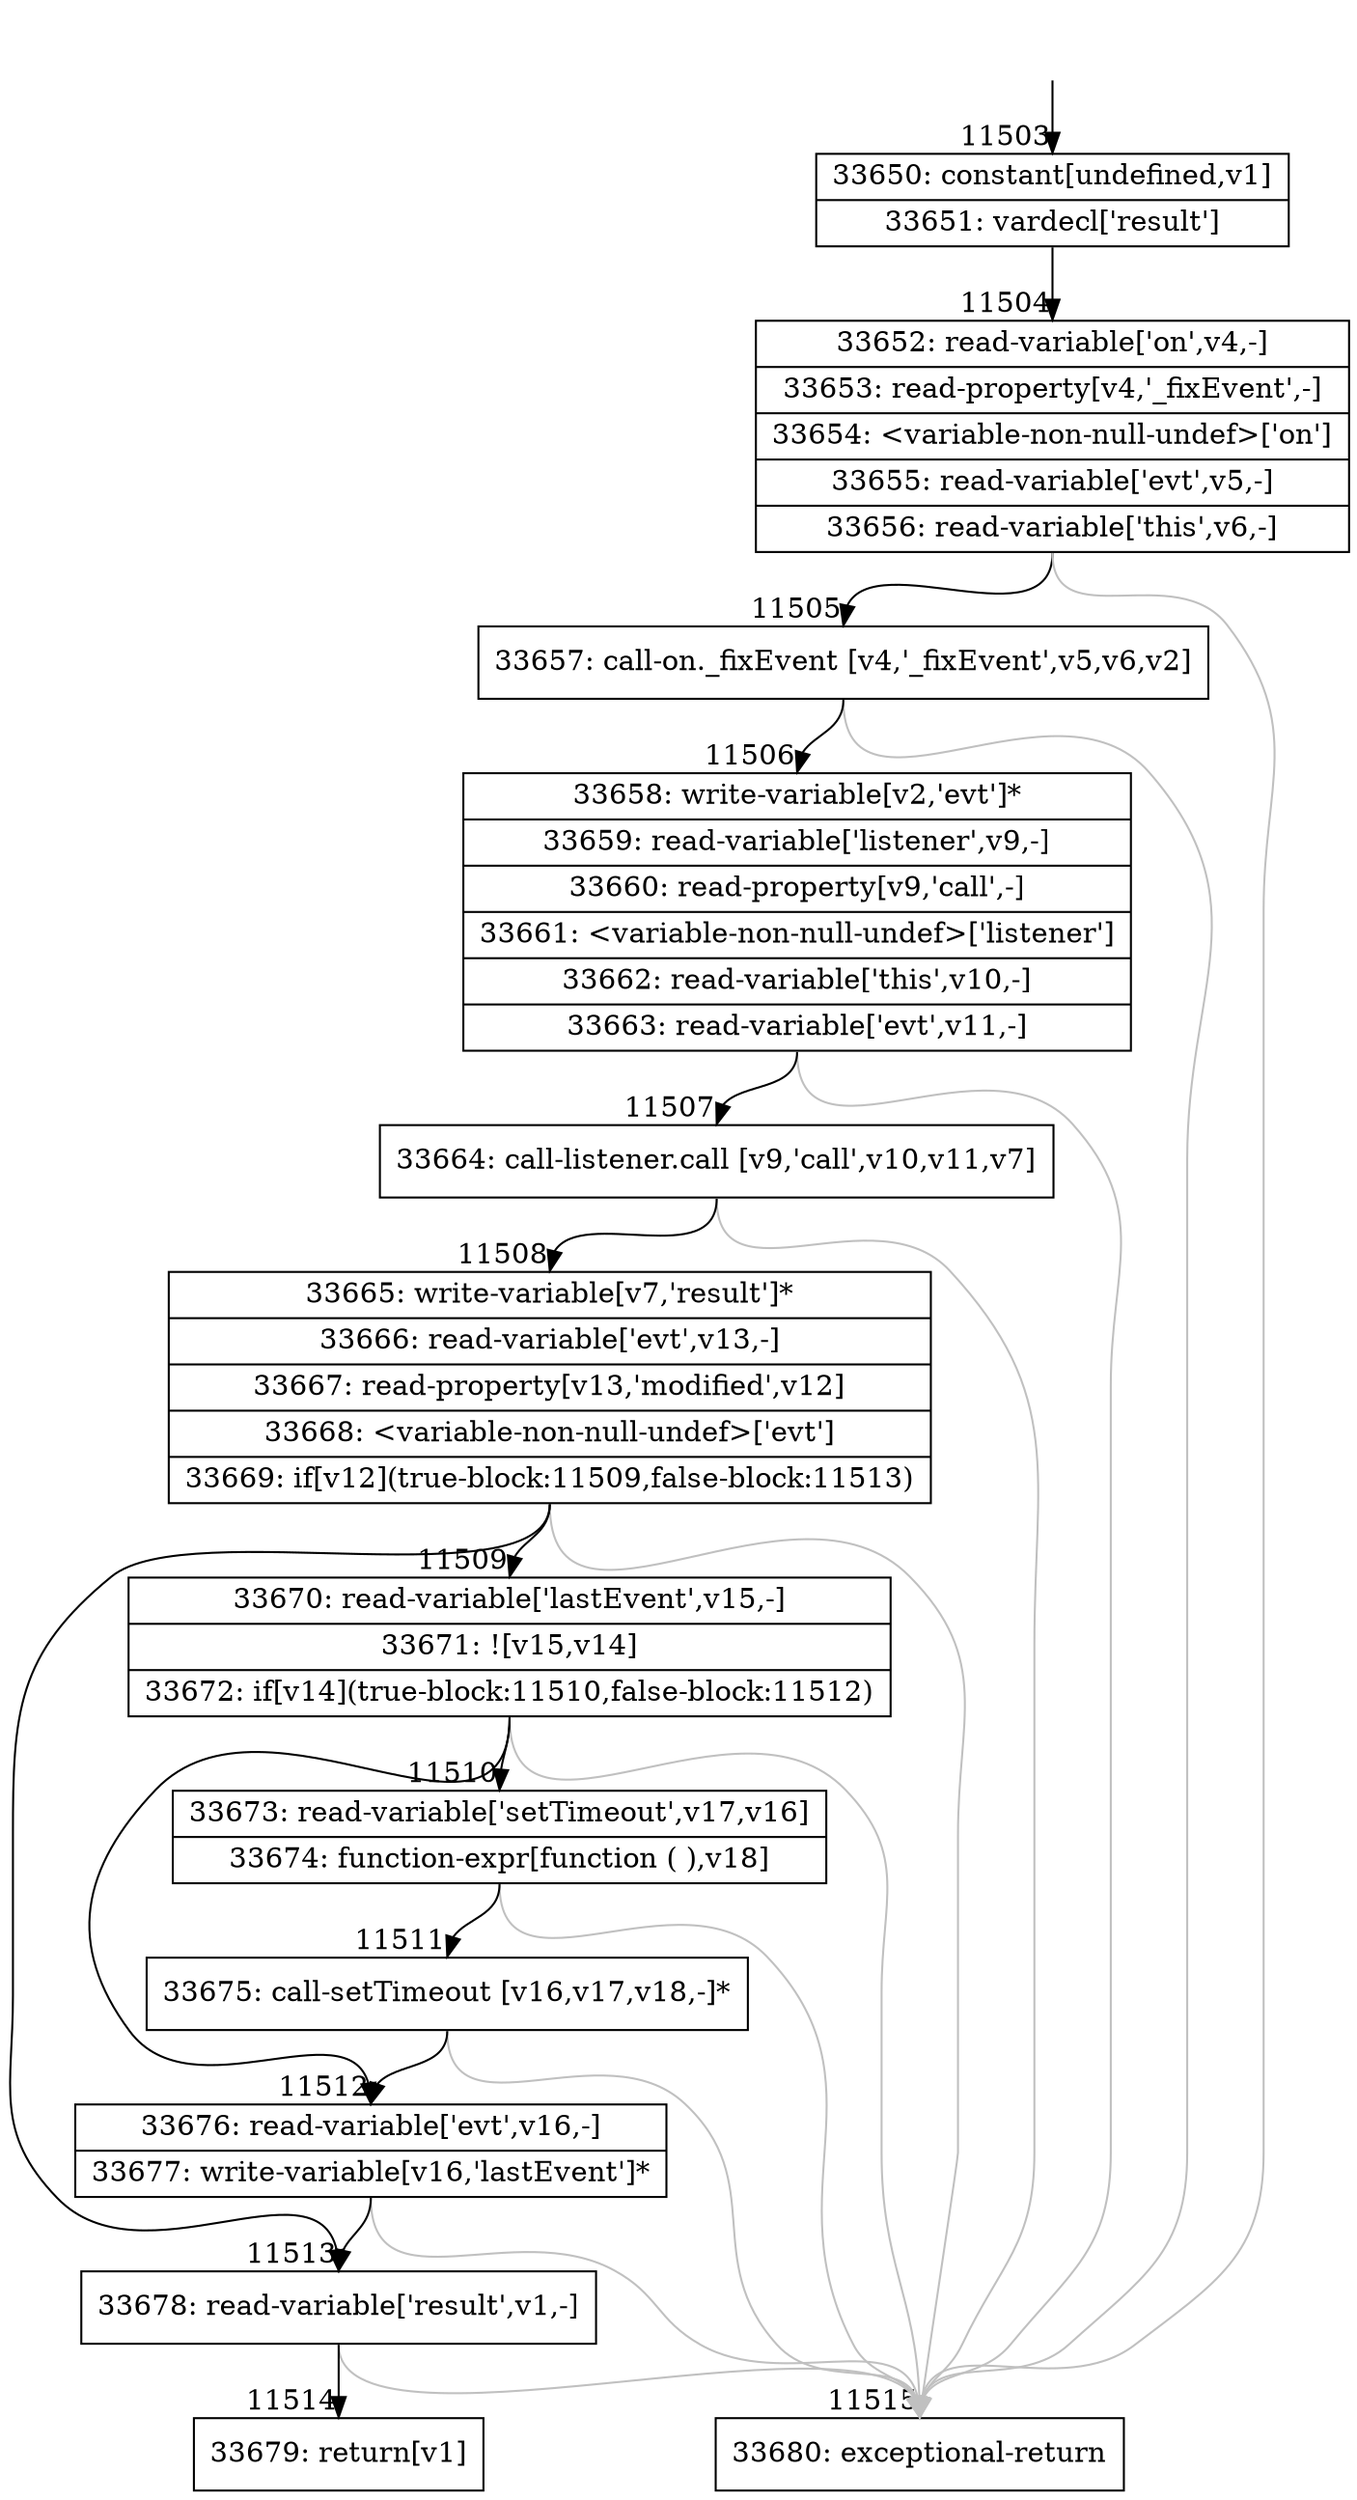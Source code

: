 digraph {
rankdir="TD"
BB_entry856[shape=none,label=""];
BB_entry856 -> BB11503 [tailport=s, headport=n, headlabel="    11503"]
BB11503 [shape=record label="{33650: constant[undefined,v1]|33651: vardecl['result']}" ] 
BB11503 -> BB11504 [tailport=s, headport=n, headlabel="      11504"]
BB11504 [shape=record label="{33652: read-variable['on',v4,-]|33653: read-property[v4,'_fixEvent',-]|33654: \<variable-non-null-undef\>['on']|33655: read-variable['evt',v5,-]|33656: read-variable['this',v6,-]}" ] 
BB11504 -> BB11505 [tailport=s, headport=n, headlabel="      11505"]
BB11504 -> BB11515 [tailport=s, headport=n, color=gray, headlabel="      11515"]
BB11505 [shape=record label="{33657: call-on._fixEvent [v4,'_fixEvent',v5,v6,v2]}" ] 
BB11505 -> BB11506 [tailport=s, headport=n, headlabel="      11506"]
BB11505 -> BB11515 [tailport=s, headport=n, color=gray]
BB11506 [shape=record label="{33658: write-variable[v2,'evt']*|33659: read-variable['listener',v9,-]|33660: read-property[v9,'call',-]|33661: \<variable-non-null-undef\>['listener']|33662: read-variable['this',v10,-]|33663: read-variable['evt',v11,-]}" ] 
BB11506 -> BB11507 [tailport=s, headport=n, headlabel="      11507"]
BB11506 -> BB11515 [tailport=s, headport=n, color=gray]
BB11507 [shape=record label="{33664: call-listener.call [v9,'call',v10,v11,v7]}" ] 
BB11507 -> BB11508 [tailport=s, headport=n, headlabel="      11508"]
BB11507 -> BB11515 [tailport=s, headport=n, color=gray]
BB11508 [shape=record label="{33665: write-variable[v7,'result']*|33666: read-variable['evt',v13,-]|33667: read-property[v13,'modified',v12]|33668: \<variable-non-null-undef\>['evt']|33669: if[v12](true-block:11509,false-block:11513)}" ] 
BB11508 -> BB11509 [tailport=s, headport=n, headlabel="      11509"]
BB11508 -> BB11513 [tailport=s, headport=n, headlabel="      11513"]
BB11508 -> BB11515 [tailport=s, headport=n, color=gray]
BB11509 [shape=record label="{33670: read-variable['lastEvent',v15,-]|33671: ![v15,v14]|33672: if[v14](true-block:11510,false-block:11512)}" ] 
BB11509 -> BB11510 [tailport=s, headport=n, headlabel="      11510"]
BB11509 -> BB11512 [tailport=s, headport=n, headlabel="      11512"]
BB11509 -> BB11515 [tailport=s, headport=n, color=gray]
BB11510 [shape=record label="{33673: read-variable['setTimeout',v17,v16]|33674: function-expr[function ( ),v18]}" ] 
BB11510 -> BB11511 [tailport=s, headport=n, headlabel="      11511"]
BB11510 -> BB11515 [tailport=s, headport=n, color=gray]
BB11511 [shape=record label="{33675: call-setTimeout [v16,v17,v18,-]*}" ] 
BB11511 -> BB11512 [tailport=s, headport=n]
BB11511 -> BB11515 [tailport=s, headport=n, color=gray]
BB11512 [shape=record label="{33676: read-variable['evt',v16,-]|33677: write-variable[v16,'lastEvent']*}" ] 
BB11512 -> BB11513 [tailport=s, headport=n]
BB11512 -> BB11515 [tailport=s, headport=n, color=gray]
BB11513 [shape=record label="{33678: read-variable['result',v1,-]}" ] 
BB11513 -> BB11514 [tailport=s, headport=n, headlabel="      11514"]
BB11513 -> BB11515 [tailport=s, headport=n, color=gray]
BB11514 [shape=record label="{33679: return[v1]}" ] 
BB11515 [shape=record label="{33680: exceptional-return}" ] 
//#$~ 16095
}
